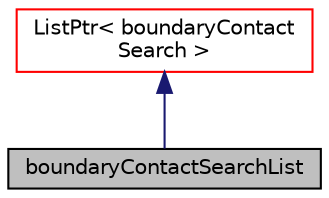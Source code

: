 digraph "boundaryContactSearchList"
{
 // LATEX_PDF_SIZE
  edge [fontname="Helvetica",fontsize="10",labelfontname="Helvetica",labelfontsize="10"];
  node [fontname="Helvetica",fontsize="10",shape=record];
  Node1 [label="boundaryContactSearchList",height=0.2,width=0.4,color="black", fillcolor="grey75", style="filled", fontcolor="black",tooltip=" "];
  Node2 -> Node1 [dir="back",color="midnightblue",fontsize="10",style="solid",fontname="Helvetica"];
  Node2 [label="ListPtr\< boundaryContact\lSearch \>",height=0.2,width=0.4,color="red", fillcolor="white", style="filled",URL="$classpFlow_1_1ListPtr.html",tooltip=" "];
}
